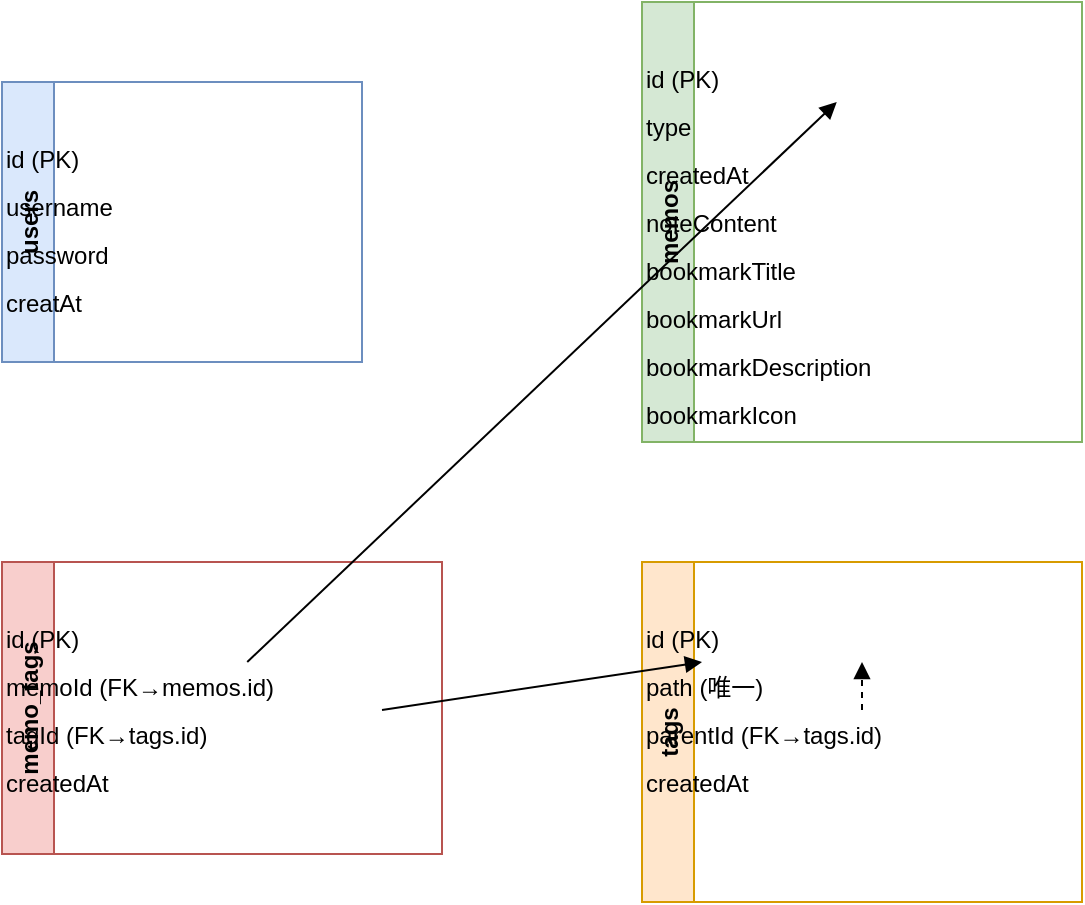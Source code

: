 <?xml version="1.0" encoding="UTF-8"?>
<mxfile version="21.7.5" type="device">
  <diagram id="db-er" name="数据库ER图">
    <mxGraphModel dx="1200" dy="800" grid="1" gridSize="10" guides="1" tooltips="1" connect="1" arrows="1" fold="1" page="1" pageScale="1" pageWidth="1200" pageHeight="800" math="0" shadow="0">
      <root>
        <mxCell id="0"/>
        <mxCell id="1" parent="0"/>
        <!-- users表 -->
        <mxCell id="users" value="users" style="swimlane;fontStyle=1;align=center;verticalAlign=top;childLayout=stackLayout;horizontal=0;startSize=26;horizontalStack=0;resizeParent=1;resizeParentMax=0;resizeLast=0;collapsible=1;marginBottom=0;fillColor=#dae8fc;strokeColor=#6c8ebf;" vertex="1" parent="1">
          <mxGeometry x="80" y="80" width="180" height="140" as="geometry"/>
        </mxCell>
        <mxCell id="users-id" value="id (PK)" style="text;align=left;verticalAlign=middle;strokeColor=none;fillColor=none;" vertex="1" parent="users">
          <mxGeometry y="26" width="180" height="24" as="geometry"/>
        </mxCell>
        <mxCell id="users-username" value="username" style="text;align=left;verticalAlign=middle;strokeColor=none;fillColor=none;" vertex="1" parent="users">
          <mxGeometry y="50" width="180" height="24" as="geometry"/>
        </mxCell>
        <mxCell id="users-password" value="password" style="text;align=left;verticalAlign=middle;strokeColor=none;fillColor=none;" vertex="1" parent="users">
          <mxGeometry y="74" width="180" height="24" as="geometry"/>
        </mxCell>
        <mxCell id="users-creatAt" value="creatAt" style="text;align=left;verticalAlign=middle;strokeColor=none;fillColor=none;" vertex="1" parent="users">
          <mxGeometry y="98" width="180" height="24" as="geometry"/>
        </mxCell>
        <!-- memos表 -->
        <mxCell id="memos" value="memos" style="swimlane;fontStyle=1;align=center;verticalAlign=top;childLayout=stackLayout;horizontal=0;startSize=26;horizontalStack=0;resizeParent=1;resizeParentMax=0;resizeLast=0;collapsible=1;marginBottom=0;fillColor=#d5e8d4;strokeColor=#82b366;" vertex="1" parent="1">
          <mxGeometry x="400" y="40" width="220" height="220" as="geometry"/>
        </mxCell>
        <mxCell id="memos-id" value="id (PK)" style="text;align=left;verticalAlign=middle;strokeColor=none;fillColor=none;" vertex="1" parent="memos">
          <mxGeometry y="26" width="220" height="24" as="geometry"/>
        </mxCell>
        <mxCell id="memos-type" value="type" style="text;align=left;verticalAlign=middle;strokeColor=none;fillColor=none;" vertex="1" parent="memos">
          <mxGeometry y="50" width="220" height="24" as="geometry"/>
        </mxCell>
        <mxCell id="memos-createdAt" value="createdAt" style="text;align=left;verticalAlign=middle;strokeColor=none;fillColor=none;" vertex="1" parent="memos">
          <mxGeometry y="74" width="220" height="24" as="geometry"/>
        </mxCell>
        <mxCell id="memos-noteContent" value="noteContent" style="text;align=left;verticalAlign=middle;strokeColor=none;fillColor=none;" vertex="1" parent="memos">
          <mxGeometry y="98" width="220" height="24" as="geometry"/>
        </mxCell>
        <mxCell id="memos-bookmarkTitle" value="bookmarkTitle" style="text;align=left;verticalAlign=middle;strokeColor=none;fillColor=none;" vertex="1" parent="memos">
          <mxGeometry y="122" width="220" height="24" as="geometry"/>
        </mxCell>
        <mxCell id="memos-bookmarkUrl" value="bookmarkUrl" style="text;align=left;verticalAlign=middle;strokeColor=none;fillColor=none;" vertex="1" parent="memos">
          <mxGeometry y="146" width="220" height="24" as="geometry"/>
        </mxCell>
        <mxCell id="memos-bookmarkDescription" value="bookmarkDescription" style="text;align=left;verticalAlign=middle;strokeColor=none;fillColor=none;" vertex="1" parent="memos">
          <mxGeometry y="170" width="220" height="24" as="geometry"/>
        </mxCell>
        <mxCell id="memos-bookmarkIcon" value="bookmarkIcon" style="text;align=left;verticalAlign=middle;strokeColor=none;fillColor=none;" vertex="1" parent="memos">
          <mxGeometry y="194" width="220" height="24" as="geometry"/>
        </mxCell>
        <!-- tags表 -->
        <mxCell id="tags" value="tags" style="swimlane;fontStyle=1;align=center;verticalAlign=top;childLayout=stackLayout;horizontal=0;startSize=26;horizontalStack=0;resizeParent=1;resizeParentMax=0;resizeLast=0;collapsible=1;marginBottom=0;fillColor=#ffe6cc;strokeColor=#d79b00;" vertex="1" parent="1">
          <mxGeometry x="400" y="320" width="220" height="170" as="geometry"/>
        </mxCell>
        <mxCell id="tags-id" value="id (PK)" style="text;align=left;verticalAlign=middle;strokeColor=none;fillColor=none;" vertex="1" parent="tags">
          <mxGeometry y="26" width="220" height="24" as="geometry"/>
        </mxCell>
        <mxCell id="tags-path" value="path (唯一)" style="text;align=left;verticalAlign=middle;strokeColor=none;fillColor=none;" vertex="1" parent="tags">
          <mxGeometry y="50" width="220" height="24" as="geometry"/>
        </mxCell>
        <mxCell id="tags-parentId" value="parentId (FK→tags.id)" style="text;align=left;verticalAlign=middle;strokeColor=none;fillColor=none;" vertex="1" parent="tags">
          <mxGeometry y="74" width="220" height="24" as="geometry"/>
        </mxCell>
        <mxCell id="tags-createdAt" value="createdAt" style="text;align=left;verticalAlign=middle;strokeColor=none;fillColor=none;" vertex="1" parent="tags">
          <mxGeometry y="98" width="220" height="24" as="geometry"/>
        </mxCell>
        <!-- memo_tags表 -->
        <mxCell id="memo_tags" value="memo_tags" style="swimlane;fontStyle=1;align=center;verticalAlign=top;childLayout=stackLayout;horizontal=0;startSize=26;horizontalStack=0;resizeParent=1;resizeParentMax=0;resizeLast=0;collapsible=1;marginBottom=0;fillColor=#f8cecc;strokeColor=#b85450;" vertex="1" parent="1">
          <mxGeometry x="80" y="320" width="220" height="146" as="geometry"/>
        </mxCell>
        <mxCell id="memo_tags-id" value="id (PK)" style="text;align=left;verticalAlign=middle;strokeColor=none;fillColor=none;" vertex="1" parent="memo_tags">
          <mxGeometry y="26" width="220" height="24" as="geometry"/>
        </mxCell>
        <mxCell id="memo_tags-memoId" value="memoId (FK→memos.id)" style="text;align=left;verticalAlign=middle;strokeColor=none;fillColor=none;" vertex="1" parent="memo_tags">
          <mxGeometry y="50" width="220" height="24" as="geometry"/>
        </mxCell>
        <mxCell id="memo_tags-tagId" value="tagId (FK→tags.id)" style="text;align=left;verticalAlign=middle;strokeColor=none;fillColor=none;" vertex="1" parent="memo_tags">
          <mxGeometry y="74" width="220" height="24" as="geometry"/>
        </mxCell>
        <mxCell id="memo_tags-createdAt" value="createdAt" style="text;align=left;verticalAlign=middle;strokeColor=none;fillColor=none;" vertex="1" parent="memo_tags">
          <mxGeometry y="98" width="220" height="24" as="geometry"/>
        </mxCell>
        <!-- 关系连线 -->
        <mxCell id="rel1" style="endArrow=block;html=1;dashed=0;" edge="1" parent="1" source="memo_tags-memoId" target="memos-id">
          <mxGeometry relative="1" as="geometry"/>
        </mxCell>
        <mxCell id="rel2" style="endArrow=block;html=1;dashed=0;" edge="1" parent="1" source="memo_tags-tagId" target="tags-id">
          <mxGeometry relative="1" as="geometry"/>
        </mxCell>
        <mxCell id="rel3" style="endArrow=block;html=1;dashed=1;" edge="1" parent="1" source="tags-parentId" target="tags-id">
          <mxGeometry relative="1" as="geometry"/>
        </mxCell>
      </root>
    </mxGraphModel>
  </diagram>
</mxfile> 